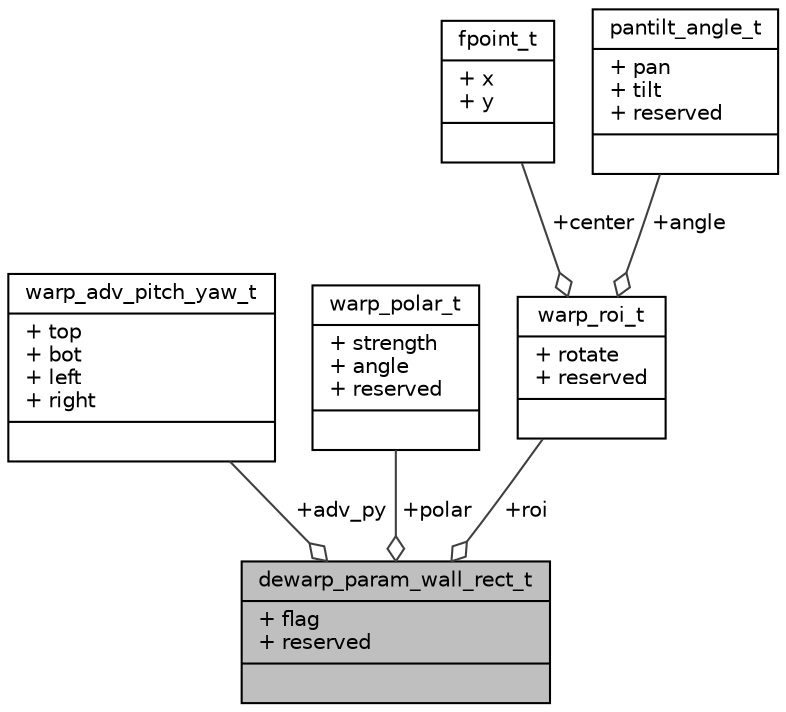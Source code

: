 digraph "dewarp_param_wall_rect_t"
{
 // INTERACTIVE_SVG=YES
 // LATEX_PDF_SIZE
  bgcolor="transparent";
  edge [fontname="Helvetica",fontsize="10",labelfontname="Helvetica",labelfontsize="10"];
  node [fontname="Helvetica",fontsize="10",shape=record];
  Node1 [label="{dewarp_param_wall_rect_t\n|+ flag\l+ reserved\l|}",height=0.2,width=0.4,color="black", fillcolor="grey75", style="filled", fontcolor="black",tooltip="wall rectilinear parameters."];
  Node2 -> Node1 [color="grey25",fontsize="10",style="solid",label=" +adv_py" ,arrowhead="odiamond",fontname="Helvetica"];
  Node2 [label="{warp_adv_pitch_yaw_t\n|+ top\l+ bot\l+ left\l+ right\l|}",height=0.2,width=0.4,color="black",URL="$de/d33/structwarp__adv__pitch__yaw__t.html",tooltip="advance warp parameter, it is only supported for LDC Rectilinear and wall mount rectilinear with one ..."];
  Node3 -> Node1 [color="grey25",fontsize="10",style="solid",label=" +polar" ,arrowhead="odiamond",fontname="Helvetica"];
  Node3 [label="{warp_polar_t\n|+ strength\l+ angle\l+ reserved\l|}",height=0.2,width=0.4,color="black",URL="$de/db6/structwarp__polar__t.html",tooltip="polar warp parameter, it is only supported for LDC Rectilinear and wall mount rectilinear with one wa..."];
  Node4 -> Node1 [color="grey25",fontsize="10",style="solid",label=" +roi" ,arrowhead="odiamond",fontname="Helvetica"];
  Node4 [label="{warp_roi_t\n|+ rotate\l+ reserved\l|}",height=0.2,width=0.4,color="black",URL="$dc/d2d/structwarp__roi__t.html",tooltip="eyeball rotation parameters"];
  Node5 -> Node4 [color="grey25",fontsize="10",style="solid",label=" +center" ,arrowhead="odiamond",fontname="Helvetica"];
  Node5 [label="{fpoint_t\n|+ x\l+ y\l|}",height=0.2,width=0.4,color="black",URL="$de/dc8/structfpoint__t.html",tooltip="point coordinate value in float."];
  Node6 -> Node4 [color="grey25",fontsize="10",style="solid",label=" +angle" ,arrowhead="odiamond",fontname="Helvetica"];
  Node6 [label="{pantilt_angle_t\n|+ pan\l+ tilt\l+ reserved\l|}",height=0.2,width=0.4,color="black",URL="$d3/d58/structpantilt__angle__t.html",tooltip="pan/tilt in degree. related mode: wall rectilinear/panorama, ceiling/desktop sub region"];
}
